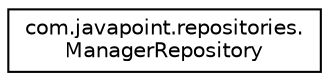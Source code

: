 digraph "Graphical Class Hierarchy"
{
  edge [fontname="Helvetica",fontsize="10",labelfontname="Helvetica",labelfontsize="10"];
  node [fontname="Helvetica",fontsize="10",shape=record];
  rankdir="LR";
  Node0 [label="com.javapoint.repositories.\lManagerRepository",height=0.2,width=0.4,color="black", fillcolor="white", style="filled",URL="$classcom_1_1javapoint_1_1repositories_1_1_manager_repository.html"];
}
